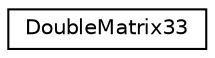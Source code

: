digraph "Graphical Class Hierarchy"
{
 // INTERACTIVE_SVG=YES
 // LATEX_PDF_SIZE
  edge [fontname="Helvetica",fontsize="10",labelfontname="Helvetica",labelfontsize="10"];
  node [fontname="Helvetica",fontsize="10",shape=record];
  rankdir="LR";
  Node0 [label="DoubleMatrix33",height=0.2,width=0.4,color="black", fillcolor="white", style="filled",URL="$class_double_matrix33.html",tooltip="A three-dimensional square matrix using doubles."];
}
